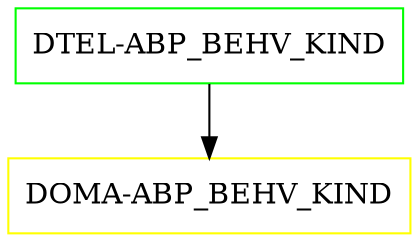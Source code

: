 digraph G {
  "DTEL-ABP_BEHV_KIND" [shape=box,color=green];
  "DOMA-ABP_BEHV_KIND" [shape=box,color=yellow,URL="./DOMA_ABP_BEHV_KIND.html"];
  "DTEL-ABP_BEHV_KIND" -> "DOMA-ABP_BEHV_KIND";
}
